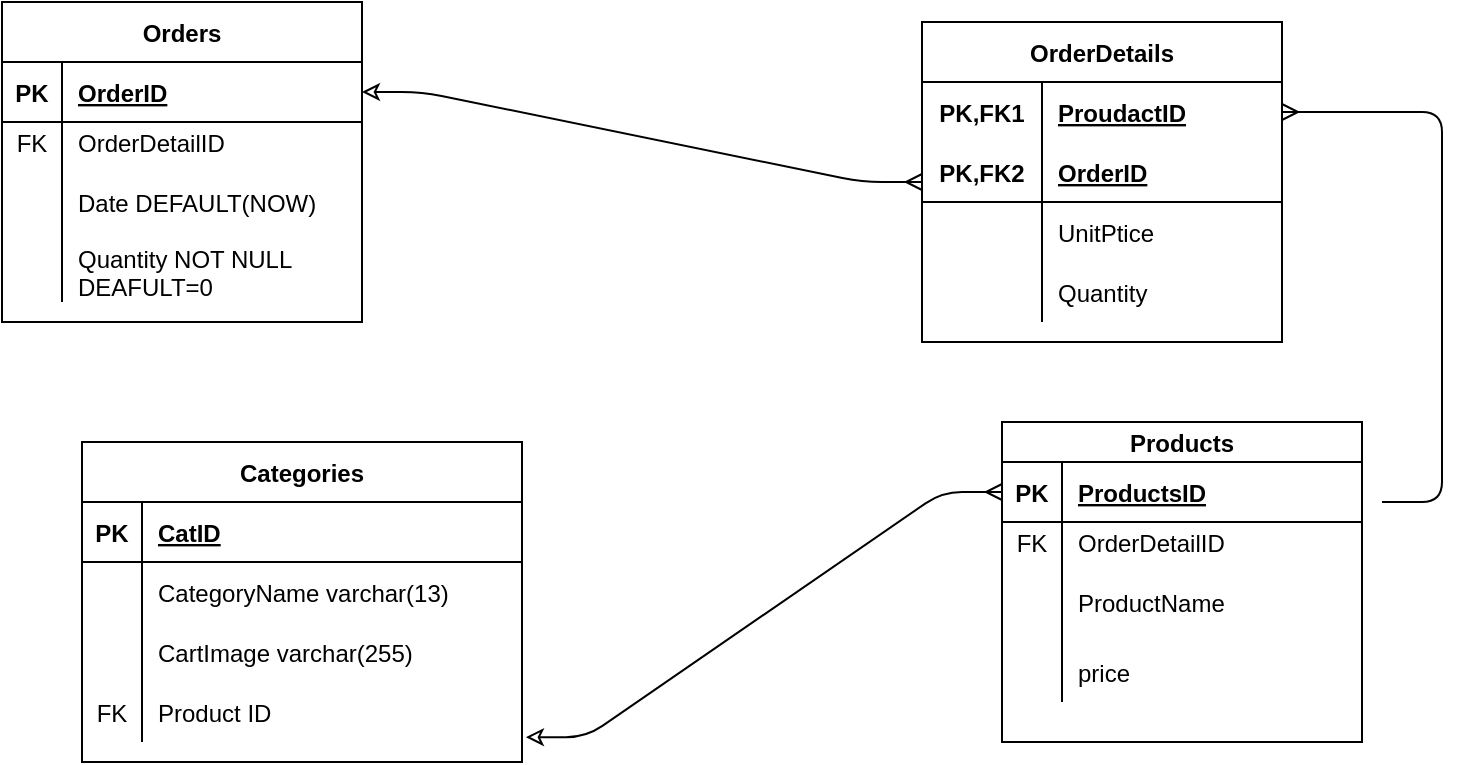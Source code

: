 <mxfile version="14.4.7" type="github"><diagram id="Y1dRMDJ4KNcMdbVrdFE1" name="Page-1"><mxGraphModel dx="1038" dy="548" grid="1" gridSize="10" guides="1" tooltips="1" connect="1" arrows="1" fold="1" page="1" pageScale="1" pageWidth="827" pageHeight="1169" math="0" shadow="0"><root><mxCell id="0"/><mxCell id="1" parent="0"/><mxCell id="TcfDccJW8l6BSCIIP5wP-1" value="Orders" style="shape=table;startSize=30;container=1;collapsible=1;childLayout=tableLayout;fixedRows=1;rowLines=0;fontStyle=1;align=center;resizeLast=1;" parent="1" vertex="1"><mxGeometry x="60" y="170" width="180" height="160" as="geometry"/></mxCell><mxCell id="TcfDccJW8l6BSCIIP5wP-2" value="" style="shape=partialRectangle;collapsible=0;dropTarget=0;pointerEvents=0;fillColor=none;top=0;left=0;bottom=1;right=0;points=[[0,0.5],[1,0.5]];portConstraint=eastwest;" parent="TcfDccJW8l6BSCIIP5wP-1" vertex="1"><mxGeometry y="30" width="180" height="30" as="geometry"/></mxCell><mxCell id="TcfDccJW8l6BSCIIP5wP-3" value="PK" style="shape=partialRectangle;connectable=0;fillColor=none;top=0;left=0;bottom=0;right=0;fontStyle=1;overflow=hidden;" parent="TcfDccJW8l6BSCIIP5wP-2" vertex="1"><mxGeometry width="30" height="30" as="geometry"/></mxCell><mxCell id="TcfDccJW8l6BSCIIP5wP-4" value="OrderID" style="shape=partialRectangle;connectable=0;fillColor=none;top=0;left=0;bottom=0;right=0;align=left;spacingLeft=6;fontStyle=5;overflow=hidden;" parent="TcfDccJW8l6BSCIIP5wP-2" vertex="1"><mxGeometry x="30" width="150" height="30" as="geometry"/></mxCell><mxCell id="TcfDccJW8l6BSCIIP5wP-5" value="" style="shape=partialRectangle;collapsible=0;dropTarget=0;pointerEvents=0;fillColor=none;top=0;left=0;bottom=0;right=0;points=[[0,0.5],[1,0.5]];portConstraint=eastwest;" parent="TcfDccJW8l6BSCIIP5wP-1" vertex="1"><mxGeometry y="60" width="180" height="20" as="geometry"/></mxCell><mxCell id="TcfDccJW8l6BSCIIP5wP-6" value="FK" style="shape=partialRectangle;connectable=0;fillColor=none;top=0;left=0;bottom=0;right=0;editable=1;overflow=hidden;" parent="TcfDccJW8l6BSCIIP5wP-5" vertex="1"><mxGeometry width="30" height="20" as="geometry"/></mxCell><mxCell id="TcfDccJW8l6BSCIIP5wP-7" value="OrderDetailID" style="shape=partialRectangle;connectable=0;fillColor=none;top=0;left=0;bottom=0;right=0;align=left;spacingLeft=6;overflow=hidden;" parent="TcfDccJW8l6BSCIIP5wP-5" vertex="1"><mxGeometry x="30" width="150" height="20" as="geometry"/></mxCell><mxCell id="TcfDccJW8l6BSCIIP5wP-8" value="" style="shape=partialRectangle;collapsible=0;dropTarget=0;pointerEvents=0;fillColor=none;top=0;left=0;bottom=0;right=0;points=[[0,0.5],[1,0.5]];portConstraint=eastwest;" parent="TcfDccJW8l6BSCIIP5wP-1" vertex="1"><mxGeometry y="80" width="180" height="40" as="geometry"/></mxCell><mxCell id="TcfDccJW8l6BSCIIP5wP-9" value="" style="shape=partialRectangle;connectable=0;fillColor=none;top=0;left=0;bottom=0;right=0;editable=1;overflow=hidden;" parent="TcfDccJW8l6BSCIIP5wP-8" vertex="1"><mxGeometry width="30" height="40" as="geometry"/></mxCell><mxCell id="TcfDccJW8l6BSCIIP5wP-10" value="Date DEFAULT(NOW)" style="shape=partialRectangle;connectable=0;fillColor=none;top=0;left=0;bottom=0;right=0;align=left;spacingLeft=6;overflow=hidden;" parent="TcfDccJW8l6BSCIIP5wP-8" vertex="1"><mxGeometry x="30" width="150" height="40" as="geometry"/></mxCell><mxCell id="TcfDccJW8l6BSCIIP5wP-11" value="" style="shape=partialRectangle;collapsible=0;dropTarget=0;pointerEvents=0;fillColor=none;top=0;left=0;bottom=0;right=0;points=[[0,0.5],[1,0.5]];portConstraint=eastwest;" parent="TcfDccJW8l6BSCIIP5wP-1" vertex="1"><mxGeometry y="120" width="180" height="30" as="geometry"/></mxCell><mxCell id="TcfDccJW8l6BSCIIP5wP-12" value="" style="shape=partialRectangle;connectable=0;fillColor=none;top=0;left=0;bottom=0;right=0;editable=1;overflow=hidden;" parent="TcfDccJW8l6BSCIIP5wP-11" vertex="1"><mxGeometry width="30" height="30" as="geometry"/></mxCell><mxCell id="TcfDccJW8l6BSCIIP5wP-13" value="Quantity NOT NULL&#10;DEAFULT=0" style="shape=partialRectangle;connectable=0;fillColor=none;top=0;left=0;bottom=0;right=0;align=left;spacingLeft=6;overflow=hidden;" parent="TcfDccJW8l6BSCIIP5wP-11" vertex="1"><mxGeometry x="30" width="150" height="30" as="geometry"/></mxCell><mxCell id="TcfDccJW8l6BSCIIP5wP-32" value="OrderDetails" style="shape=table;startSize=30;container=1;collapsible=1;childLayout=tableLayout;fixedRows=1;rowLines=0;fontStyle=1;align=center;resizeLast=1;" parent="1" vertex="1"><mxGeometry x="520" y="180" width="180" height="160" as="geometry"/></mxCell><mxCell id="TcfDccJW8l6BSCIIP5wP-33" value="" style="shape=partialRectangle;collapsible=0;dropTarget=0;pointerEvents=0;fillColor=none;top=0;left=0;bottom=0;right=0;points=[[0,0.5],[1,0.5]];portConstraint=eastwest;" parent="TcfDccJW8l6BSCIIP5wP-32" vertex="1"><mxGeometry y="30" width="180" height="30" as="geometry"/></mxCell><mxCell id="TcfDccJW8l6BSCIIP5wP-34" value="PK,FK1" style="shape=partialRectangle;connectable=0;fillColor=none;top=0;left=0;bottom=0;right=0;fontStyle=1;overflow=hidden;" parent="TcfDccJW8l6BSCIIP5wP-33" vertex="1"><mxGeometry width="60" height="30" as="geometry"/></mxCell><mxCell id="TcfDccJW8l6BSCIIP5wP-35" value="ProudactID" style="shape=partialRectangle;connectable=0;fillColor=none;top=0;left=0;bottom=0;right=0;align=left;spacingLeft=6;fontStyle=5;overflow=hidden;" parent="TcfDccJW8l6BSCIIP5wP-33" vertex="1"><mxGeometry x="60" width="120" height="30" as="geometry"/></mxCell><mxCell id="TcfDccJW8l6BSCIIP5wP-36" value="" style="shape=partialRectangle;collapsible=0;dropTarget=0;pointerEvents=0;fillColor=none;top=0;left=0;bottom=1;right=0;points=[[0,0.5],[1,0.5]];portConstraint=eastwest;" parent="TcfDccJW8l6BSCIIP5wP-32" vertex="1"><mxGeometry y="60" width="180" height="30" as="geometry"/></mxCell><mxCell id="TcfDccJW8l6BSCIIP5wP-37" value="PK,FK2" style="shape=partialRectangle;connectable=0;fillColor=none;top=0;left=0;bottom=0;right=0;fontStyle=1;overflow=hidden;" parent="TcfDccJW8l6BSCIIP5wP-36" vertex="1"><mxGeometry width="60" height="30" as="geometry"/></mxCell><mxCell id="TcfDccJW8l6BSCIIP5wP-38" value="OrderID" style="shape=partialRectangle;connectable=0;fillColor=none;top=0;left=0;bottom=0;right=0;align=left;spacingLeft=6;fontStyle=5;overflow=hidden;" parent="TcfDccJW8l6BSCIIP5wP-36" vertex="1"><mxGeometry x="60" width="120" height="30" as="geometry"/></mxCell><mxCell id="TcfDccJW8l6BSCIIP5wP-39" value="" style="shape=partialRectangle;collapsible=0;dropTarget=0;pointerEvents=0;fillColor=none;top=0;left=0;bottom=0;right=0;points=[[0,0.5],[1,0.5]];portConstraint=eastwest;" parent="TcfDccJW8l6BSCIIP5wP-32" vertex="1"><mxGeometry y="90" width="180" height="30" as="geometry"/></mxCell><mxCell id="TcfDccJW8l6BSCIIP5wP-40" value="" style="shape=partialRectangle;connectable=0;fillColor=none;top=0;left=0;bottom=0;right=0;editable=1;overflow=hidden;" parent="TcfDccJW8l6BSCIIP5wP-39" vertex="1"><mxGeometry width="60" height="30" as="geometry"/></mxCell><mxCell id="TcfDccJW8l6BSCIIP5wP-41" value="UnitPtice" style="shape=partialRectangle;connectable=0;fillColor=none;top=0;left=0;bottom=0;right=0;align=left;spacingLeft=6;overflow=hidden;" parent="TcfDccJW8l6BSCIIP5wP-39" vertex="1"><mxGeometry x="60" width="120" height="30" as="geometry"/></mxCell><mxCell id="TcfDccJW8l6BSCIIP5wP-42" value="" style="shape=partialRectangle;collapsible=0;dropTarget=0;pointerEvents=0;fillColor=none;top=0;left=0;bottom=0;right=0;points=[[0,0.5],[1,0.5]];portConstraint=eastwest;" parent="TcfDccJW8l6BSCIIP5wP-32" vertex="1"><mxGeometry y="120" width="180" height="30" as="geometry"/></mxCell><mxCell id="TcfDccJW8l6BSCIIP5wP-43" value="" style="shape=partialRectangle;connectable=0;fillColor=none;top=0;left=0;bottom=0;right=0;editable=1;overflow=hidden;" parent="TcfDccJW8l6BSCIIP5wP-42" vertex="1"><mxGeometry width="60" height="30" as="geometry"/></mxCell><mxCell id="TcfDccJW8l6BSCIIP5wP-44" value="Quantity" style="shape=partialRectangle;connectable=0;fillColor=none;top=0;left=0;bottom=0;right=0;align=left;spacingLeft=6;overflow=hidden;" parent="TcfDccJW8l6BSCIIP5wP-42" vertex="1"><mxGeometry x="60" width="120" height="30" as="geometry"/></mxCell><mxCell id="TcfDccJW8l6BSCIIP5wP-45" value="Products" style="shape=table;startSize=20;container=1;collapsible=1;childLayout=tableLayout;fixedRows=1;rowLines=0;fontStyle=1;align=center;resizeLast=1;" parent="1" vertex="1"><mxGeometry x="560" y="380" width="180" height="160" as="geometry"/></mxCell><mxCell id="TcfDccJW8l6BSCIIP5wP-46" value="" style="shape=partialRectangle;collapsible=0;dropTarget=0;pointerEvents=0;fillColor=none;top=0;left=0;bottom=1;right=0;points=[[0,0.5],[1,0.5]];portConstraint=eastwest;" parent="TcfDccJW8l6BSCIIP5wP-45" vertex="1"><mxGeometry y="20" width="180" height="30" as="geometry"/></mxCell><mxCell id="TcfDccJW8l6BSCIIP5wP-47" value="PK" style="shape=partialRectangle;connectable=0;fillColor=none;top=0;left=0;bottom=0;right=0;fontStyle=1;overflow=hidden;" parent="TcfDccJW8l6BSCIIP5wP-46" vertex="1"><mxGeometry width="30" height="30" as="geometry"/></mxCell><mxCell id="TcfDccJW8l6BSCIIP5wP-48" value="ProductsID" style="shape=partialRectangle;connectable=0;fillColor=none;top=0;left=0;bottom=0;right=0;align=left;spacingLeft=6;fontStyle=5;overflow=hidden;" parent="TcfDccJW8l6BSCIIP5wP-46" vertex="1"><mxGeometry x="30" width="150" height="30" as="geometry"/></mxCell><mxCell id="TcfDccJW8l6BSCIIP5wP-49" value="" style="shape=partialRectangle;collapsible=0;dropTarget=0;pointerEvents=0;fillColor=none;top=0;left=0;bottom=0;right=0;points=[[0,0.5],[1,0.5]];portConstraint=eastwest;" parent="TcfDccJW8l6BSCIIP5wP-45" vertex="1"><mxGeometry y="50" width="180" height="20" as="geometry"/></mxCell><mxCell id="TcfDccJW8l6BSCIIP5wP-50" value="FK" style="shape=partialRectangle;connectable=0;fillColor=none;top=0;left=0;bottom=0;right=0;editable=1;overflow=hidden;" parent="TcfDccJW8l6BSCIIP5wP-49" vertex="1"><mxGeometry width="30" height="20" as="geometry"/></mxCell><mxCell id="TcfDccJW8l6BSCIIP5wP-51" value="OrderDetailID" style="shape=partialRectangle;connectable=0;fillColor=none;top=0;left=0;bottom=0;right=0;align=left;spacingLeft=6;overflow=hidden;" parent="TcfDccJW8l6BSCIIP5wP-49" vertex="1"><mxGeometry x="30" width="150" height="20" as="geometry"/></mxCell><mxCell id="TcfDccJW8l6BSCIIP5wP-52" value="" style="shape=partialRectangle;collapsible=0;dropTarget=0;pointerEvents=0;fillColor=none;top=0;left=0;bottom=0;right=0;points=[[0,0.5],[1,0.5]];portConstraint=eastwest;" parent="TcfDccJW8l6BSCIIP5wP-45" vertex="1"><mxGeometry y="70" width="180" height="40" as="geometry"/></mxCell><mxCell id="TcfDccJW8l6BSCIIP5wP-53" value="" style="shape=partialRectangle;connectable=0;fillColor=none;top=0;left=0;bottom=0;right=0;editable=1;overflow=hidden;" parent="TcfDccJW8l6BSCIIP5wP-52" vertex="1"><mxGeometry width="30" height="40" as="geometry"/></mxCell><mxCell id="TcfDccJW8l6BSCIIP5wP-54" value="ProductName" style="shape=partialRectangle;connectable=0;fillColor=none;top=0;left=0;bottom=0;right=0;align=left;spacingLeft=6;overflow=hidden;" parent="TcfDccJW8l6BSCIIP5wP-52" vertex="1"><mxGeometry x="30" width="150" height="40" as="geometry"/></mxCell><mxCell id="TcfDccJW8l6BSCIIP5wP-55" value="" style="shape=partialRectangle;collapsible=0;dropTarget=0;pointerEvents=0;fillColor=none;top=0;left=0;bottom=0;right=0;points=[[0,0.5],[1,0.5]];portConstraint=eastwest;" parent="TcfDccJW8l6BSCIIP5wP-45" vertex="1"><mxGeometry y="110" width="180" height="30" as="geometry"/></mxCell><mxCell id="TcfDccJW8l6BSCIIP5wP-56" value="" style="shape=partialRectangle;connectable=0;fillColor=none;top=0;left=0;bottom=0;right=0;editable=1;overflow=hidden;" parent="TcfDccJW8l6BSCIIP5wP-55" vertex="1"><mxGeometry width="30" height="30" as="geometry"/></mxCell><mxCell id="TcfDccJW8l6BSCIIP5wP-57" value="price" style="shape=partialRectangle;connectable=0;fillColor=none;top=0;left=0;bottom=0;right=0;align=left;spacingLeft=6;overflow=hidden;" parent="TcfDccJW8l6BSCIIP5wP-55" vertex="1"><mxGeometry x="30" width="150" height="30" as="geometry"/></mxCell><mxCell id="TcfDccJW8l6BSCIIP5wP-58" value="" style="edgeStyle=entityRelationEdgeStyle;fontSize=12;html=1;endArrow=ERmany;exitX=1;exitY=0.5;exitDx=0;exitDy=0;startArrow=classic;startFill=0;" parent="1" source="TcfDccJW8l6BSCIIP5wP-2" edge="1"><mxGeometry width="100" height="100" relative="1" as="geometry"><mxPoint x="420" y="360" as="sourcePoint"/><mxPoint x="520" y="260" as="targetPoint"/></mxGeometry></mxCell><mxCell id="TcfDccJW8l6BSCIIP5wP-59" value="" style="edgeStyle=entityRelationEdgeStyle;fontSize=12;html=1;endArrow=ERmany;entryX=1;entryY=0.5;entryDx=0;entryDy=0;" parent="1" target="TcfDccJW8l6BSCIIP5wP-33" edge="1"><mxGeometry width="100" height="100" relative="1" as="geometry"><mxPoint x="750" y="420" as="sourcePoint"/><mxPoint x="810" y="260" as="targetPoint"/></mxGeometry></mxCell><mxCell id="TcfDccJW8l6BSCIIP5wP-63" value="Categories" style="shape=table;startSize=30;container=1;collapsible=1;childLayout=tableLayout;fixedRows=1;rowLines=0;fontStyle=1;align=center;resizeLast=1;" parent="1" vertex="1"><mxGeometry x="100" y="390" width="220" height="160" as="geometry"/></mxCell><mxCell id="TcfDccJW8l6BSCIIP5wP-64" value="" style="shape=partialRectangle;collapsible=0;dropTarget=0;pointerEvents=0;fillColor=none;top=0;left=0;bottom=1;right=0;points=[[0,0.5],[1,0.5]];portConstraint=eastwest;" parent="TcfDccJW8l6BSCIIP5wP-63" vertex="1"><mxGeometry y="30" width="220" height="30" as="geometry"/></mxCell><mxCell id="TcfDccJW8l6BSCIIP5wP-65" value="PK" style="shape=partialRectangle;connectable=0;fillColor=none;top=0;left=0;bottom=0;right=0;fontStyle=1;overflow=hidden;" parent="TcfDccJW8l6BSCIIP5wP-64" vertex="1"><mxGeometry width="30" height="30" as="geometry"/></mxCell><mxCell id="TcfDccJW8l6BSCIIP5wP-66" value="CatID" style="shape=partialRectangle;connectable=0;fillColor=none;top=0;left=0;bottom=0;right=0;align=left;spacingLeft=6;fontStyle=5;overflow=hidden;" parent="TcfDccJW8l6BSCIIP5wP-64" vertex="1"><mxGeometry x="30" width="190" height="30" as="geometry"/></mxCell><mxCell id="TcfDccJW8l6BSCIIP5wP-67" value="" style="shape=partialRectangle;collapsible=0;dropTarget=0;pointerEvents=0;fillColor=none;top=0;left=0;bottom=0;right=0;points=[[0,0.5],[1,0.5]];portConstraint=eastwest;" parent="TcfDccJW8l6BSCIIP5wP-63" vertex="1"><mxGeometry y="60" width="220" height="30" as="geometry"/></mxCell><mxCell id="TcfDccJW8l6BSCIIP5wP-68" value="" style="shape=partialRectangle;connectable=0;fillColor=none;top=0;left=0;bottom=0;right=0;editable=1;overflow=hidden;" parent="TcfDccJW8l6BSCIIP5wP-67" vertex="1"><mxGeometry width="30" height="30" as="geometry"/></mxCell><mxCell id="TcfDccJW8l6BSCIIP5wP-69" value="CategoryName varchar(13)" style="shape=partialRectangle;connectable=0;fillColor=none;top=0;left=0;bottom=0;right=0;align=left;spacingLeft=6;overflow=hidden;" parent="TcfDccJW8l6BSCIIP5wP-67" vertex="1"><mxGeometry x="30" width="190" height="30" as="geometry"/></mxCell><mxCell id="TcfDccJW8l6BSCIIP5wP-70" value="" style="shape=partialRectangle;collapsible=0;dropTarget=0;pointerEvents=0;fillColor=none;top=0;left=0;bottom=0;right=0;points=[[0,0.5],[1,0.5]];portConstraint=eastwest;" parent="TcfDccJW8l6BSCIIP5wP-63" vertex="1"><mxGeometry y="90" width="220" height="30" as="geometry"/></mxCell><mxCell id="TcfDccJW8l6BSCIIP5wP-71" value="" style="shape=partialRectangle;connectable=0;fillColor=none;top=0;left=0;bottom=0;right=0;editable=1;overflow=hidden;" parent="TcfDccJW8l6BSCIIP5wP-70" vertex="1"><mxGeometry width="30" height="30" as="geometry"/></mxCell><mxCell id="TcfDccJW8l6BSCIIP5wP-72" value="CartImage varchar(255)" style="shape=partialRectangle;connectable=0;fillColor=none;top=0;left=0;bottom=0;right=0;align=left;spacingLeft=6;overflow=hidden;" parent="TcfDccJW8l6BSCIIP5wP-70" vertex="1"><mxGeometry x="30" width="190" height="30" as="geometry"/></mxCell><mxCell id="TcfDccJW8l6BSCIIP5wP-73" value="" style="shape=partialRectangle;collapsible=0;dropTarget=0;pointerEvents=0;fillColor=none;top=0;left=0;bottom=0;right=0;points=[[0,0.5],[1,0.5]];portConstraint=eastwest;" parent="TcfDccJW8l6BSCIIP5wP-63" vertex="1"><mxGeometry y="120" width="220" height="30" as="geometry"/></mxCell><mxCell id="TcfDccJW8l6BSCIIP5wP-74" value="FK" style="shape=partialRectangle;connectable=0;fillColor=none;top=0;left=0;bottom=0;right=0;editable=1;overflow=hidden;" parent="TcfDccJW8l6BSCIIP5wP-73" vertex="1"><mxGeometry width="30" height="30" as="geometry"/></mxCell><mxCell id="TcfDccJW8l6BSCIIP5wP-75" value="Product ID" style="shape=partialRectangle;connectable=0;fillColor=none;top=0;left=0;bottom=0;right=0;align=left;spacingLeft=6;overflow=hidden;" parent="TcfDccJW8l6BSCIIP5wP-73" vertex="1"><mxGeometry x="30" width="190" height="30" as="geometry"/></mxCell><mxCell id="TcfDccJW8l6BSCIIP5wP-76" value="" style="edgeStyle=entityRelationEdgeStyle;fontSize=12;html=1;endArrow=ERmany;entryX=0;entryY=0.5;entryDx=0;entryDy=0;exitX=1.009;exitY=0.92;exitDx=0;exitDy=0;exitPerimeter=0;startArrow=classic;startFill=0;" parent="1" source="TcfDccJW8l6BSCIIP5wP-73" target="TcfDccJW8l6BSCIIP5wP-46" edge="1"><mxGeometry width="100" height="100" relative="1" as="geometry"><mxPoint x="360" y="400" as="sourcePoint"/><mxPoint x="460" y="300" as="targetPoint"/></mxGeometry></mxCell></root></mxGraphModel></diagram></mxfile>
